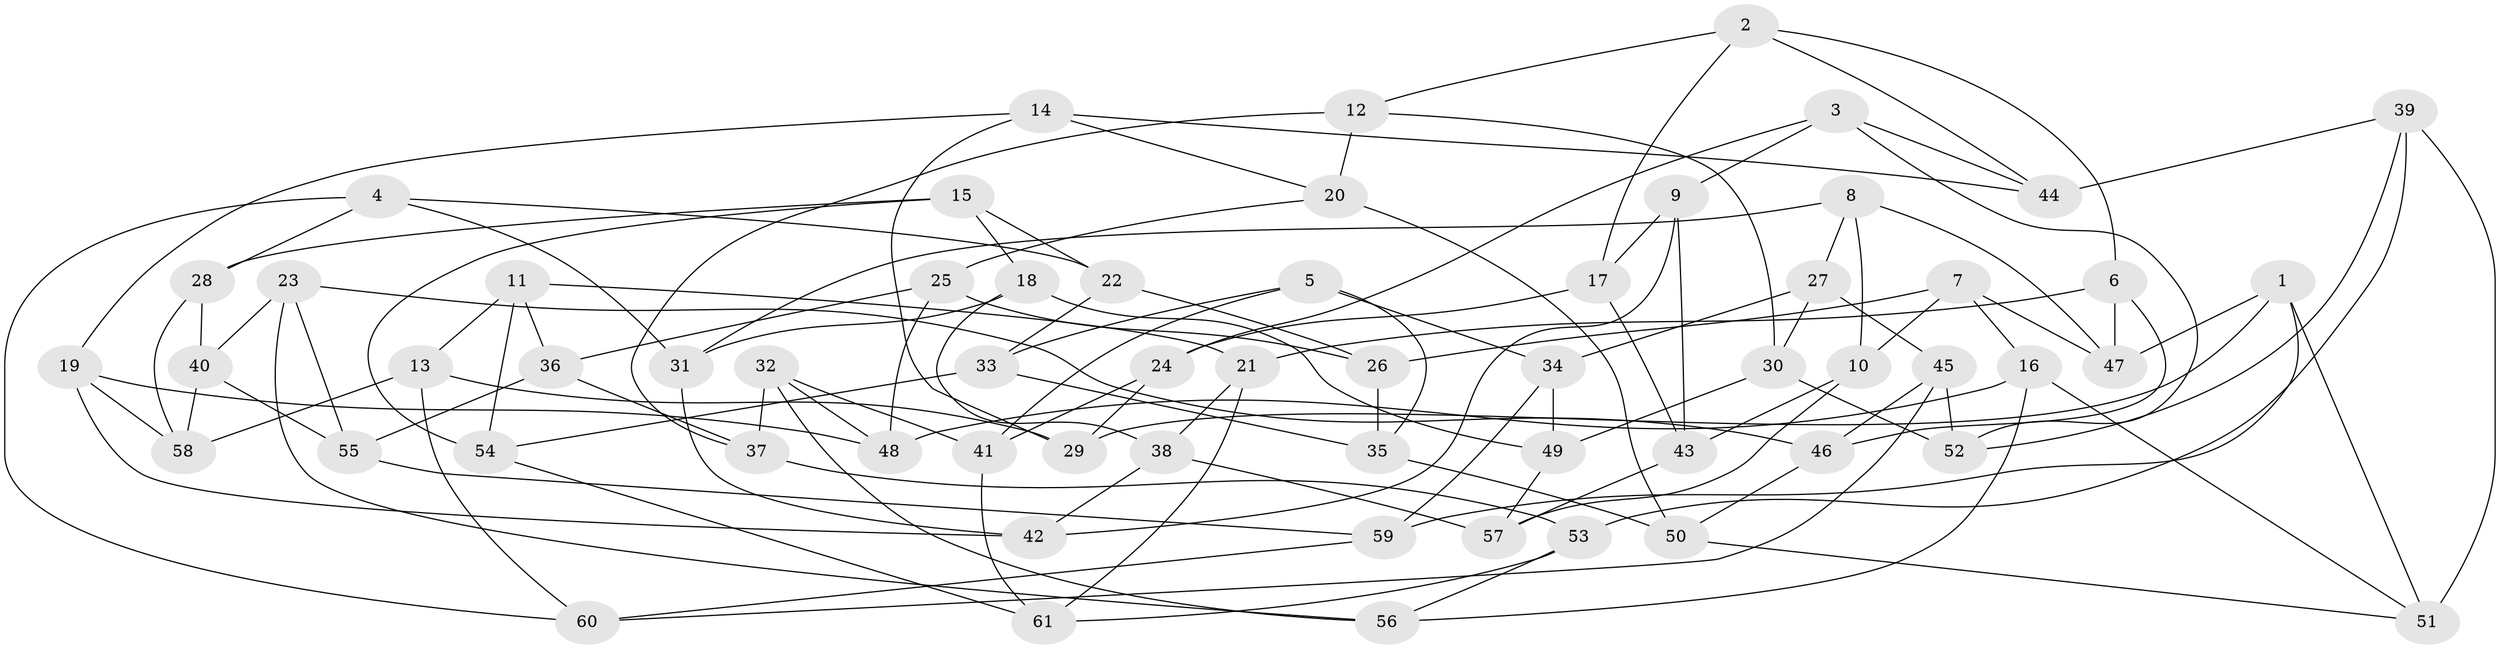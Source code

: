// coarse degree distribution, {4: 0.22857142857142856, 6: 0.5428571428571428, 3: 0.05714285714285714, 5: 0.17142857142857143}
// Generated by graph-tools (version 1.1) at 2025/24/03/03/25 07:24:31]
// undirected, 61 vertices, 122 edges
graph export_dot {
graph [start="1"]
  node [color=gray90,style=filled];
  1;
  2;
  3;
  4;
  5;
  6;
  7;
  8;
  9;
  10;
  11;
  12;
  13;
  14;
  15;
  16;
  17;
  18;
  19;
  20;
  21;
  22;
  23;
  24;
  25;
  26;
  27;
  28;
  29;
  30;
  31;
  32;
  33;
  34;
  35;
  36;
  37;
  38;
  39;
  40;
  41;
  42;
  43;
  44;
  45;
  46;
  47;
  48;
  49;
  50;
  51;
  52;
  53;
  54;
  55;
  56;
  57;
  58;
  59;
  60;
  61;
  1 -- 59;
  1 -- 47;
  1 -- 29;
  1 -- 51;
  2 -- 17;
  2 -- 6;
  2 -- 12;
  2 -- 44;
  3 -- 44;
  3 -- 9;
  3 -- 24;
  3 -- 52;
  4 -- 22;
  4 -- 28;
  4 -- 31;
  4 -- 60;
  5 -- 34;
  5 -- 33;
  5 -- 41;
  5 -- 35;
  6 -- 47;
  6 -- 21;
  6 -- 46;
  7 -- 26;
  7 -- 10;
  7 -- 16;
  7 -- 47;
  8 -- 31;
  8 -- 27;
  8 -- 47;
  8 -- 10;
  9 -- 43;
  9 -- 42;
  9 -- 17;
  10 -- 43;
  10 -- 57;
  11 -- 54;
  11 -- 21;
  11 -- 36;
  11 -- 13;
  12 -- 37;
  12 -- 30;
  12 -- 20;
  13 -- 60;
  13 -- 29;
  13 -- 58;
  14 -- 20;
  14 -- 19;
  14 -- 44;
  14 -- 29;
  15 -- 28;
  15 -- 54;
  15 -- 22;
  15 -- 18;
  16 -- 56;
  16 -- 51;
  16 -- 48;
  17 -- 43;
  17 -- 24;
  18 -- 31;
  18 -- 38;
  18 -- 49;
  19 -- 42;
  19 -- 48;
  19 -- 58;
  20 -- 50;
  20 -- 25;
  21 -- 38;
  21 -- 61;
  22 -- 26;
  22 -- 33;
  23 -- 56;
  23 -- 55;
  23 -- 40;
  23 -- 46;
  24 -- 41;
  24 -- 29;
  25 -- 36;
  25 -- 26;
  25 -- 48;
  26 -- 35;
  27 -- 34;
  27 -- 30;
  27 -- 45;
  28 -- 58;
  28 -- 40;
  30 -- 52;
  30 -- 49;
  31 -- 42;
  32 -- 48;
  32 -- 56;
  32 -- 37;
  32 -- 41;
  33 -- 35;
  33 -- 54;
  34 -- 49;
  34 -- 59;
  35 -- 50;
  36 -- 37;
  36 -- 55;
  37 -- 53;
  38 -- 42;
  38 -- 57;
  39 -- 52;
  39 -- 44;
  39 -- 51;
  39 -- 53;
  40 -- 55;
  40 -- 58;
  41 -- 61;
  43 -- 57;
  45 -- 46;
  45 -- 60;
  45 -- 52;
  46 -- 50;
  49 -- 57;
  50 -- 51;
  53 -- 56;
  53 -- 61;
  54 -- 61;
  55 -- 59;
  59 -- 60;
}
